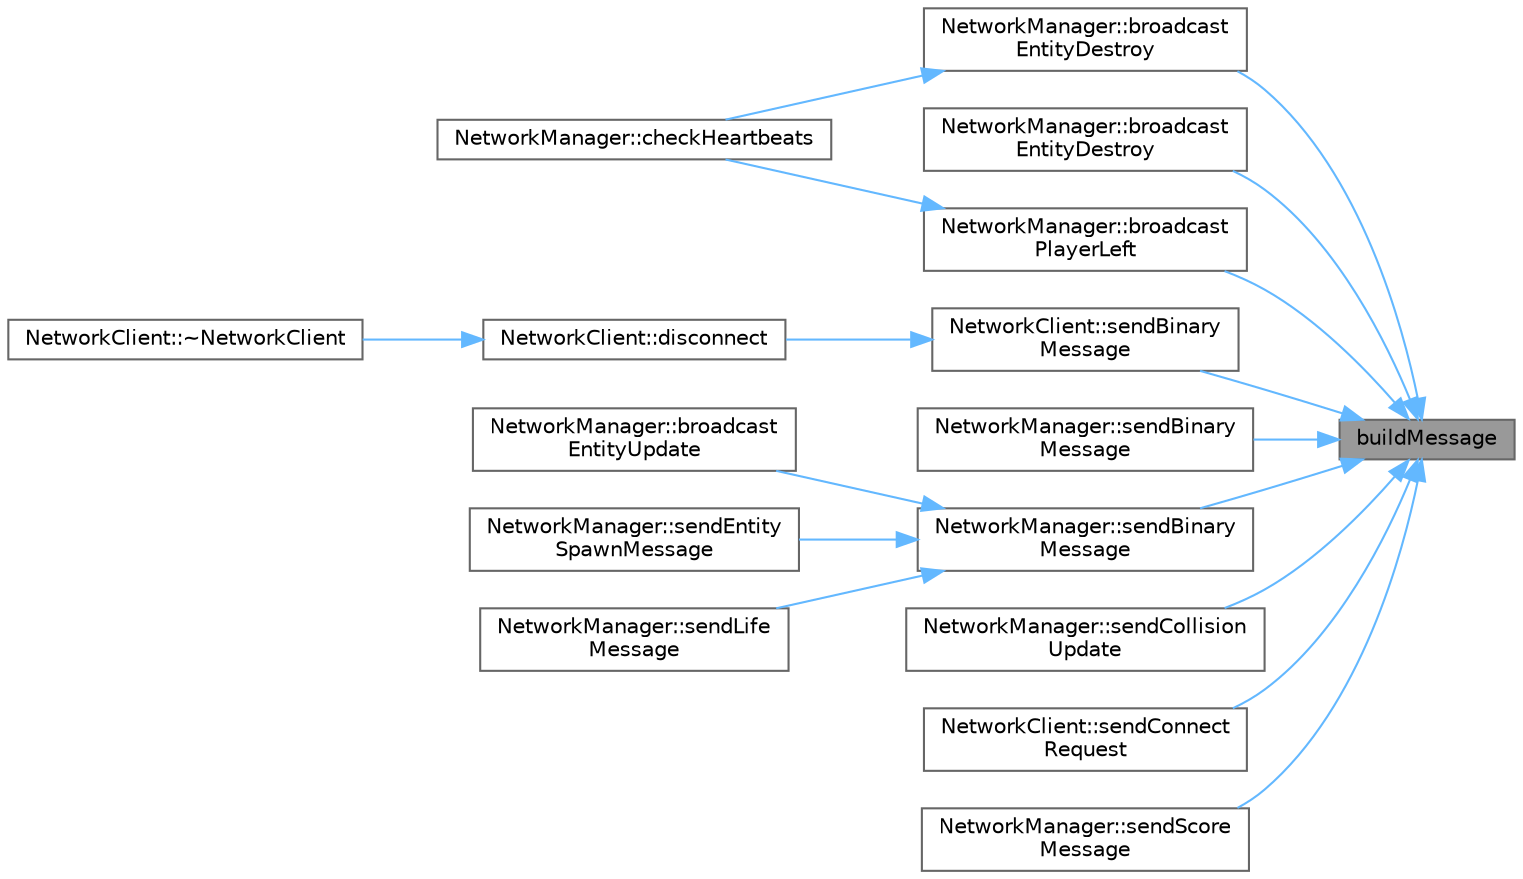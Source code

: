digraph "buildMessage"
{
 // LATEX_PDF_SIZE
  bgcolor="transparent";
  edge [fontname=Helvetica,fontsize=10,labelfontname=Helvetica,labelfontsize=10];
  node [fontname=Helvetica,fontsize=10,shape=box,height=0.2,width=0.4];
  rankdir="RL";
  Node1 [id="Node000001",label="buildMessage",height=0.2,width=0.4,color="gray40", fillcolor="grey60", style="filled", fontcolor="black",tooltip="Builds a message from a type and payload."];
  Node1 -> Node2 [id="edge1_Node000001_Node000002",dir="back",color="steelblue1",style="solid",tooltip=" "];
  Node2 [id="Node000002",label="NetworkManager::broadcast\lEntityDestroy",height=0.2,width=0.4,color="grey40", fillcolor="white", style="filled",URL="$classNetworkManager.html#af230711df1b288f56d28d47b7ace5a04",tooltip="Broadcasts a destroy entity message to all clients for a given entity."];
  Node2 -> Node3 [id="edge2_Node000002_Node000003",dir="back",color="steelblue1",style="solid",tooltip=" "];
  Node3 [id="Node000003",label="NetworkManager::checkHeartbeats",height=0.2,width=0.4,color="grey40", fillcolor="white", style="filled",URL="$classNetworkManager.html#afd4ea8a9da6b609f00abace2e40767f9",tooltip="Checks the heartbeat of each client and removes timed-out clients."];
  Node1 -> Node4 [id="edge3_Node000001_Node000004",dir="back",color="steelblue1",style="solid",tooltip=" "];
  Node4 [id="Node000004",label="NetworkManager::broadcast\lEntityDestroy",height=0.2,width=0.4,color="grey40", fillcolor="white", style="filled",URL="$classNetworkManager.html#aaaf0824efb9bc2e10bbff4612027d84a",tooltip="Broadcasts a destroy entity message using the specified type and id."];
  Node1 -> Node5 [id="edge4_Node000001_Node000005",dir="back",color="steelblue1",style="solid",tooltip=" "];
  Node5 [id="Node000005",label="NetworkManager::broadcast\lPlayerLeft",height=0.2,width=0.4,color="grey40", fillcolor="white", style="filled",URL="$classNetworkManager.html#a435e0a40a76af282de58d411462b724a",tooltip="Broadcasts a player left message to all clients."];
  Node5 -> Node3 [id="edge5_Node000005_Node000003",dir="back",color="steelblue1",style="solid",tooltip=" "];
  Node1 -> Node6 [id="edge6_Node000001_Node000006",dir="back",color="steelblue1",style="solid",tooltip=" "];
  Node6 [id="Node000006",label="NetworkClient::sendBinary\lMessage",height=0.2,width=0.4,color="grey40", fillcolor="white", style="filled",URL="$classNetworkClient.html#ab8ea81a8da20742e3f2a5d5f5921e6a0",tooltip=" "];
  Node6 -> Node7 [id="edge7_Node000006_Node000007",dir="back",color="steelblue1",style="solid",tooltip=" "];
  Node7 [id="Node000007",label="NetworkClient::disconnect",height=0.2,width=0.4,color="grey40", fillcolor="white", style="filled",URL="$classNetworkClient.html#a7f69f5c30fd349d670fae18598737b86",tooltip=" "];
  Node7 -> Node8 [id="edge8_Node000007_Node000008",dir="back",color="steelblue1",style="solid",tooltip=" "];
  Node8 [id="Node000008",label="NetworkClient::~NetworkClient",height=0.2,width=0.4,color="grey40", fillcolor="white", style="filled",URL="$classNetworkClient.html#ab82fb597494c89b4a7ba9fd0d4b659c4",tooltip=" "];
  Node1 -> Node9 [id="edge9_Node000001_Node000009",dir="back",color="steelblue1",style="solid",tooltip=" "];
  Node9 [id="Node000009",label="NetworkManager::sendBinary\lMessage",height=0.2,width=0.4,color="grey40", fillcolor="white", style="filled",URL="$classNetworkManager.html#a05b7f9c596a63a50c3ef6dbe1cbc49a0",tooltip="Sends a binary message to all connected clients."];
  Node1 -> Node10 [id="edge10_Node000001_Node000010",dir="back",color="steelblue1",style="solid",tooltip=" "];
  Node10 [id="Node000010",label="NetworkManager::sendBinary\lMessage",height=0.2,width=0.4,color="grey40", fillcolor="white", style="filled",URL="$classNetworkManager.html#a99341469311e4530c2aa0385f17307b3",tooltip="Sends a binary message to a specific target."];
  Node10 -> Node11 [id="edge11_Node000010_Node000011",dir="back",color="steelblue1",style="solid",tooltip=" "];
  Node11 [id="Node000011",label="NetworkManager::broadcast\lEntityUpdate",height=0.2,width=0.4,color="grey40", fillcolor="white", style="filled",URL="$classNetworkManager.html#a2ba6bcca6d225ecdc77f74a05fa982a8",tooltip="Broadcasts an update entity message to all clients."];
  Node10 -> Node12 [id="edge12_Node000010_Node000012",dir="back",color="steelblue1",style="solid",tooltip=" "];
  Node12 [id="Node000012",label="NetworkManager::sendEntity\lSpawnMessage",height=0.2,width=0.4,color="grey40", fillcolor="white", style="filled",URL="$classNetworkManager.html#a6d3e19299642124b48149a448773bd3e",tooltip="Sends a spawn entity message to a target."];
  Node10 -> Node13 [id="edge13_Node000010_Node000013",dir="back",color="steelblue1",style="solid",tooltip=" "];
  Node13 [id="Node000013",label="NetworkManager::sendLife\lMessage",height=0.2,width=0.4,color="grey40", fillcolor="white", style="filled",URL="$classNetworkManager.html#af93eb254c12f6953648451c898acd869",tooltip="Sends a life update message for a player."];
  Node1 -> Node14 [id="edge14_Node000001_Node000014",dir="back",color="steelblue1",style="solid",tooltip=" "];
  Node14 [id="Node000014",label="NetworkManager::sendCollision\lUpdate",height=0.2,width=0.4,color="grey40", fillcolor="white", style="filled",URL="$classNetworkManager.html#ae730f6bd45390dfdadb15cdf1d0e90d8",tooltip="Sends a collision update message."];
  Node1 -> Node15 [id="edge15_Node000001_Node000015",dir="back",color="steelblue1",style="solid",tooltip=" "];
  Node15 [id="Node000015",label="NetworkClient::sendConnect\lRequest",height=0.2,width=0.4,color="grey40", fillcolor="white", style="filled",URL="$classNetworkClient.html#ad21c16e69ffbcc64708a071bbf830893",tooltip=" "];
  Node1 -> Node16 [id="edge16_Node000001_Node000016",dir="back",color="steelblue1",style="solid",tooltip=" "];
  Node16 [id="Node000016",label="NetworkManager::sendScore\lMessage",height=0.2,width=0.4,color="grey40", fillcolor="white", style="filled",URL="$classNetworkManager.html#a2db9ed00e91e773b6bfa07ca37562df0",tooltip="Sends a score update message to a target."];
}
